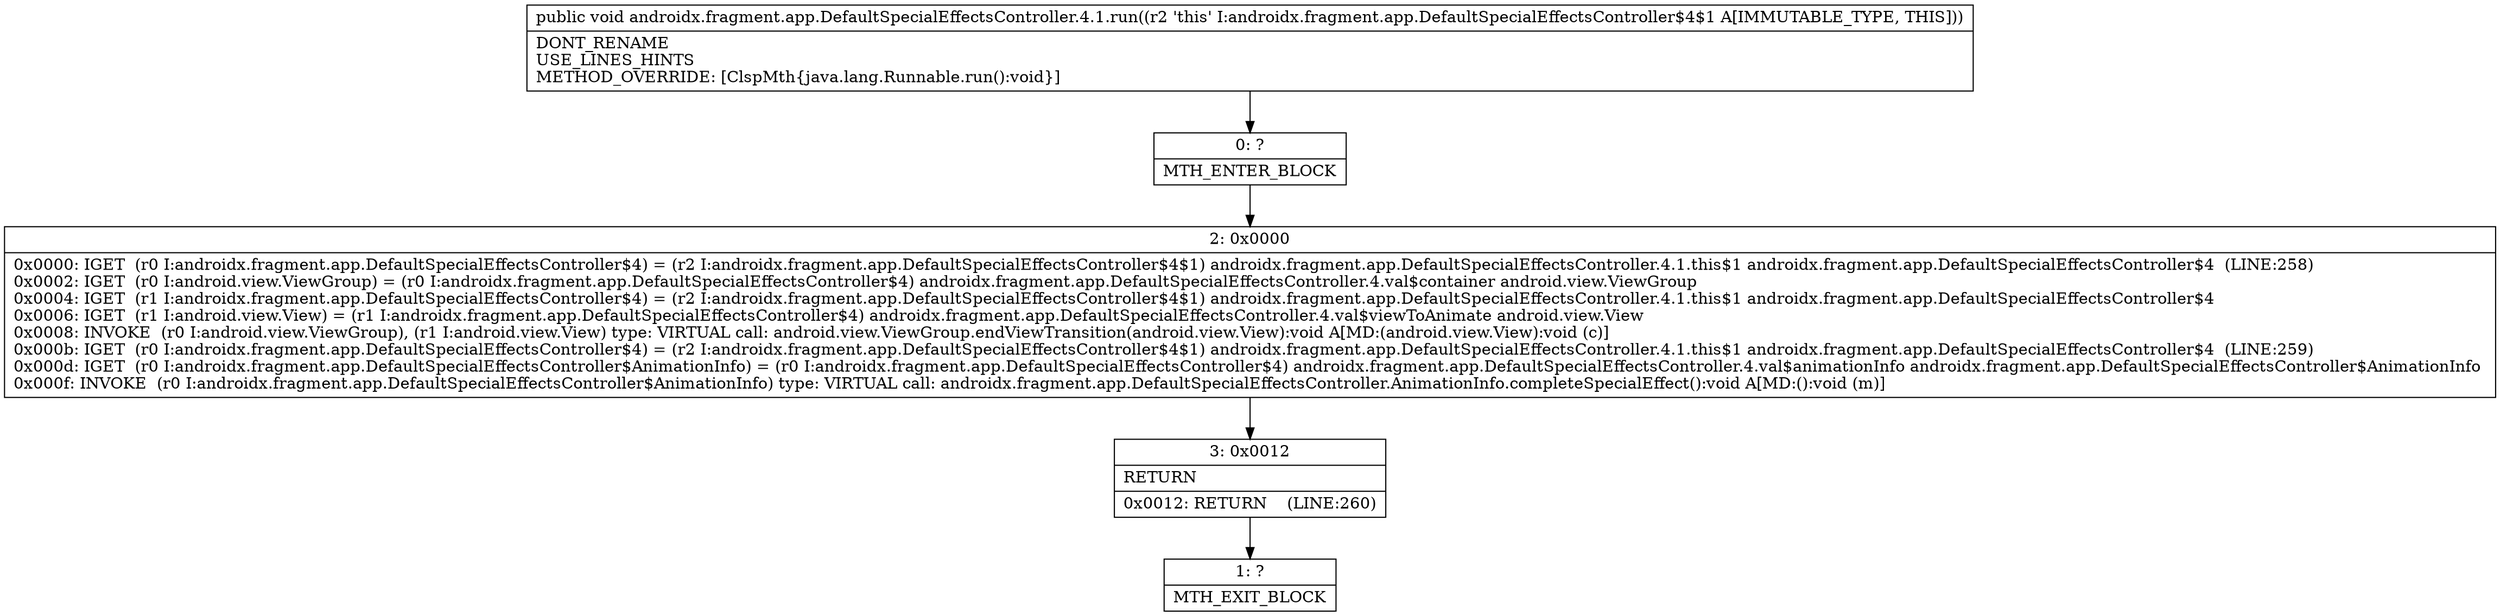 digraph "CFG forandroidx.fragment.app.DefaultSpecialEffectsController.4.1.run()V" {
Node_0 [shape=record,label="{0\:\ ?|MTH_ENTER_BLOCK\l}"];
Node_2 [shape=record,label="{2\:\ 0x0000|0x0000: IGET  (r0 I:androidx.fragment.app.DefaultSpecialEffectsController$4) = (r2 I:androidx.fragment.app.DefaultSpecialEffectsController$4$1) androidx.fragment.app.DefaultSpecialEffectsController.4.1.this$1 androidx.fragment.app.DefaultSpecialEffectsController$4  (LINE:258)\l0x0002: IGET  (r0 I:android.view.ViewGroup) = (r0 I:androidx.fragment.app.DefaultSpecialEffectsController$4) androidx.fragment.app.DefaultSpecialEffectsController.4.val$container android.view.ViewGroup \l0x0004: IGET  (r1 I:androidx.fragment.app.DefaultSpecialEffectsController$4) = (r2 I:androidx.fragment.app.DefaultSpecialEffectsController$4$1) androidx.fragment.app.DefaultSpecialEffectsController.4.1.this$1 androidx.fragment.app.DefaultSpecialEffectsController$4 \l0x0006: IGET  (r1 I:android.view.View) = (r1 I:androidx.fragment.app.DefaultSpecialEffectsController$4) androidx.fragment.app.DefaultSpecialEffectsController.4.val$viewToAnimate android.view.View \l0x0008: INVOKE  (r0 I:android.view.ViewGroup), (r1 I:android.view.View) type: VIRTUAL call: android.view.ViewGroup.endViewTransition(android.view.View):void A[MD:(android.view.View):void (c)]\l0x000b: IGET  (r0 I:androidx.fragment.app.DefaultSpecialEffectsController$4) = (r2 I:androidx.fragment.app.DefaultSpecialEffectsController$4$1) androidx.fragment.app.DefaultSpecialEffectsController.4.1.this$1 androidx.fragment.app.DefaultSpecialEffectsController$4  (LINE:259)\l0x000d: IGET  (r0 I:androidx.fragment.app.DefaultSpecialEffectsController$AnimationInfo) = (r0 I:androidx.fragment.app.DefaultSpecialEffectsController$4) androidx.fragment.app.DefaultSpecialEffectsController.4.val$animationInfo androidx.fragment.app.DefaultSpecialEffectsController$AnimationInfo \l0x000f: INVOKE  (r0 I:androidx.fragment.app.DefaultSpecialEffectsController$AnimationInfo) type: VIRTUAL call: androidx.fragment.app.DefaultSpecialEffectsController.AnimationInfo.completeSpecialEffect():void A[MD:():void (m)]\l}"];
Node_3 [shape=record,label="{3\:\ 0x0012|RETURN\l|0x0012: RETURN    (LINE:260)\l}"];
Node_1 [shape=record,label="{1\:\ ?|MTH_EXIT_BLOCK\l}"];
MethodNode[shape=record,label="{public void androidx.fragment.app.DefaultSpecialEffectsController.4.1.run((r2 'this' I:androidx.fragment.app.DefaultSpecialEffectsController$4$1 A[IMMUTABLE_TYPE, THIS]))  | DONT_RENAME\lUSE_LINES_HINTS\lMETHOD_OVERRIDE: [ClspMth\{java.lang.Runnable.run():void\}]\l}"];
MethodNode -> Node_0;Node_0 -> Node_2;
Node_2 -> Node_3;
Node_3 -> Node_1;
}

